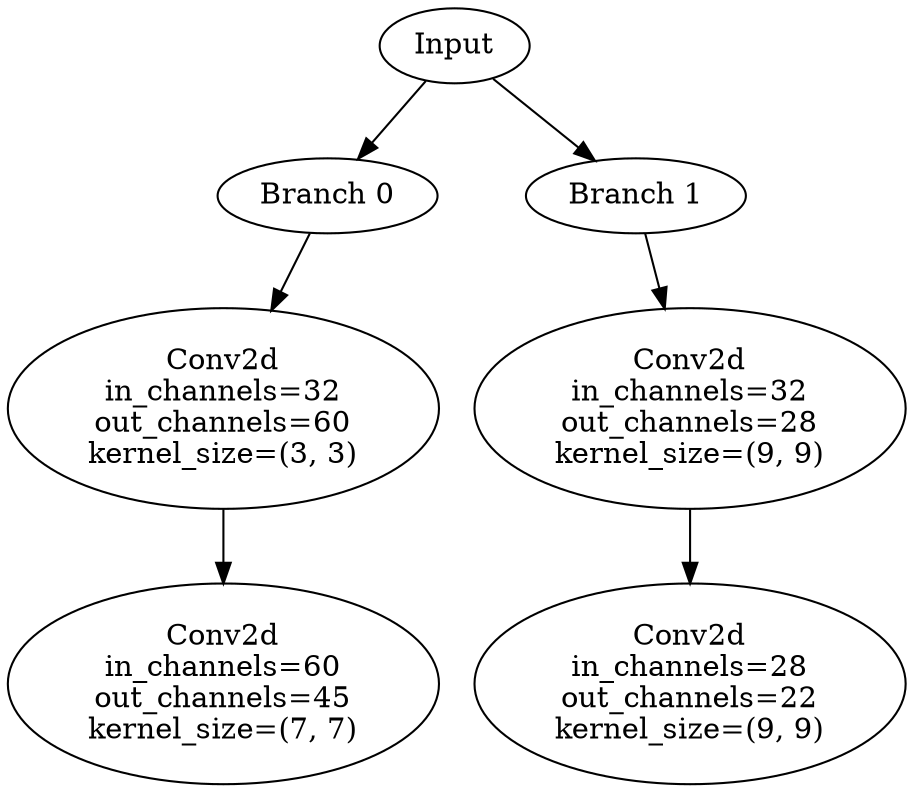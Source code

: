 // Inception Module - Coral 33
digraph {
	Input [label=Input]
	Branch_0 [label="Branch 0"]
	Input -> Branch_0
	Branch_0_Layer_0 [label="Conv2d
in_channels=32
out_channels=60
kernel_size=(3, 3)"]
	Branch_0 -> Branch_0_Layer_0
	Branch_0_Layer_1 [label="Conv2d
in_channels=60
out_channels=45
kernel_size=(7, 7)"]
	Branch_0_Layer_0 -> Branch_0_Layer_1
	Branch_1 [label="Branch 1"]
	Input -> Branch_1
	Branch_1_Layer_0 [label="Conv2d
in_channels=32
out_channels=28
kernel_size=(9, 9)"]
	Branch_1 -> Branch_1_Layer_0
	Branch_1_Layer_1 [label="Conv2d
in_channels=28
out_channels=22
kernel_size=(9, 9)"]
	Branch_1_Layer_0 -> Branch_1_Layer_1
}
